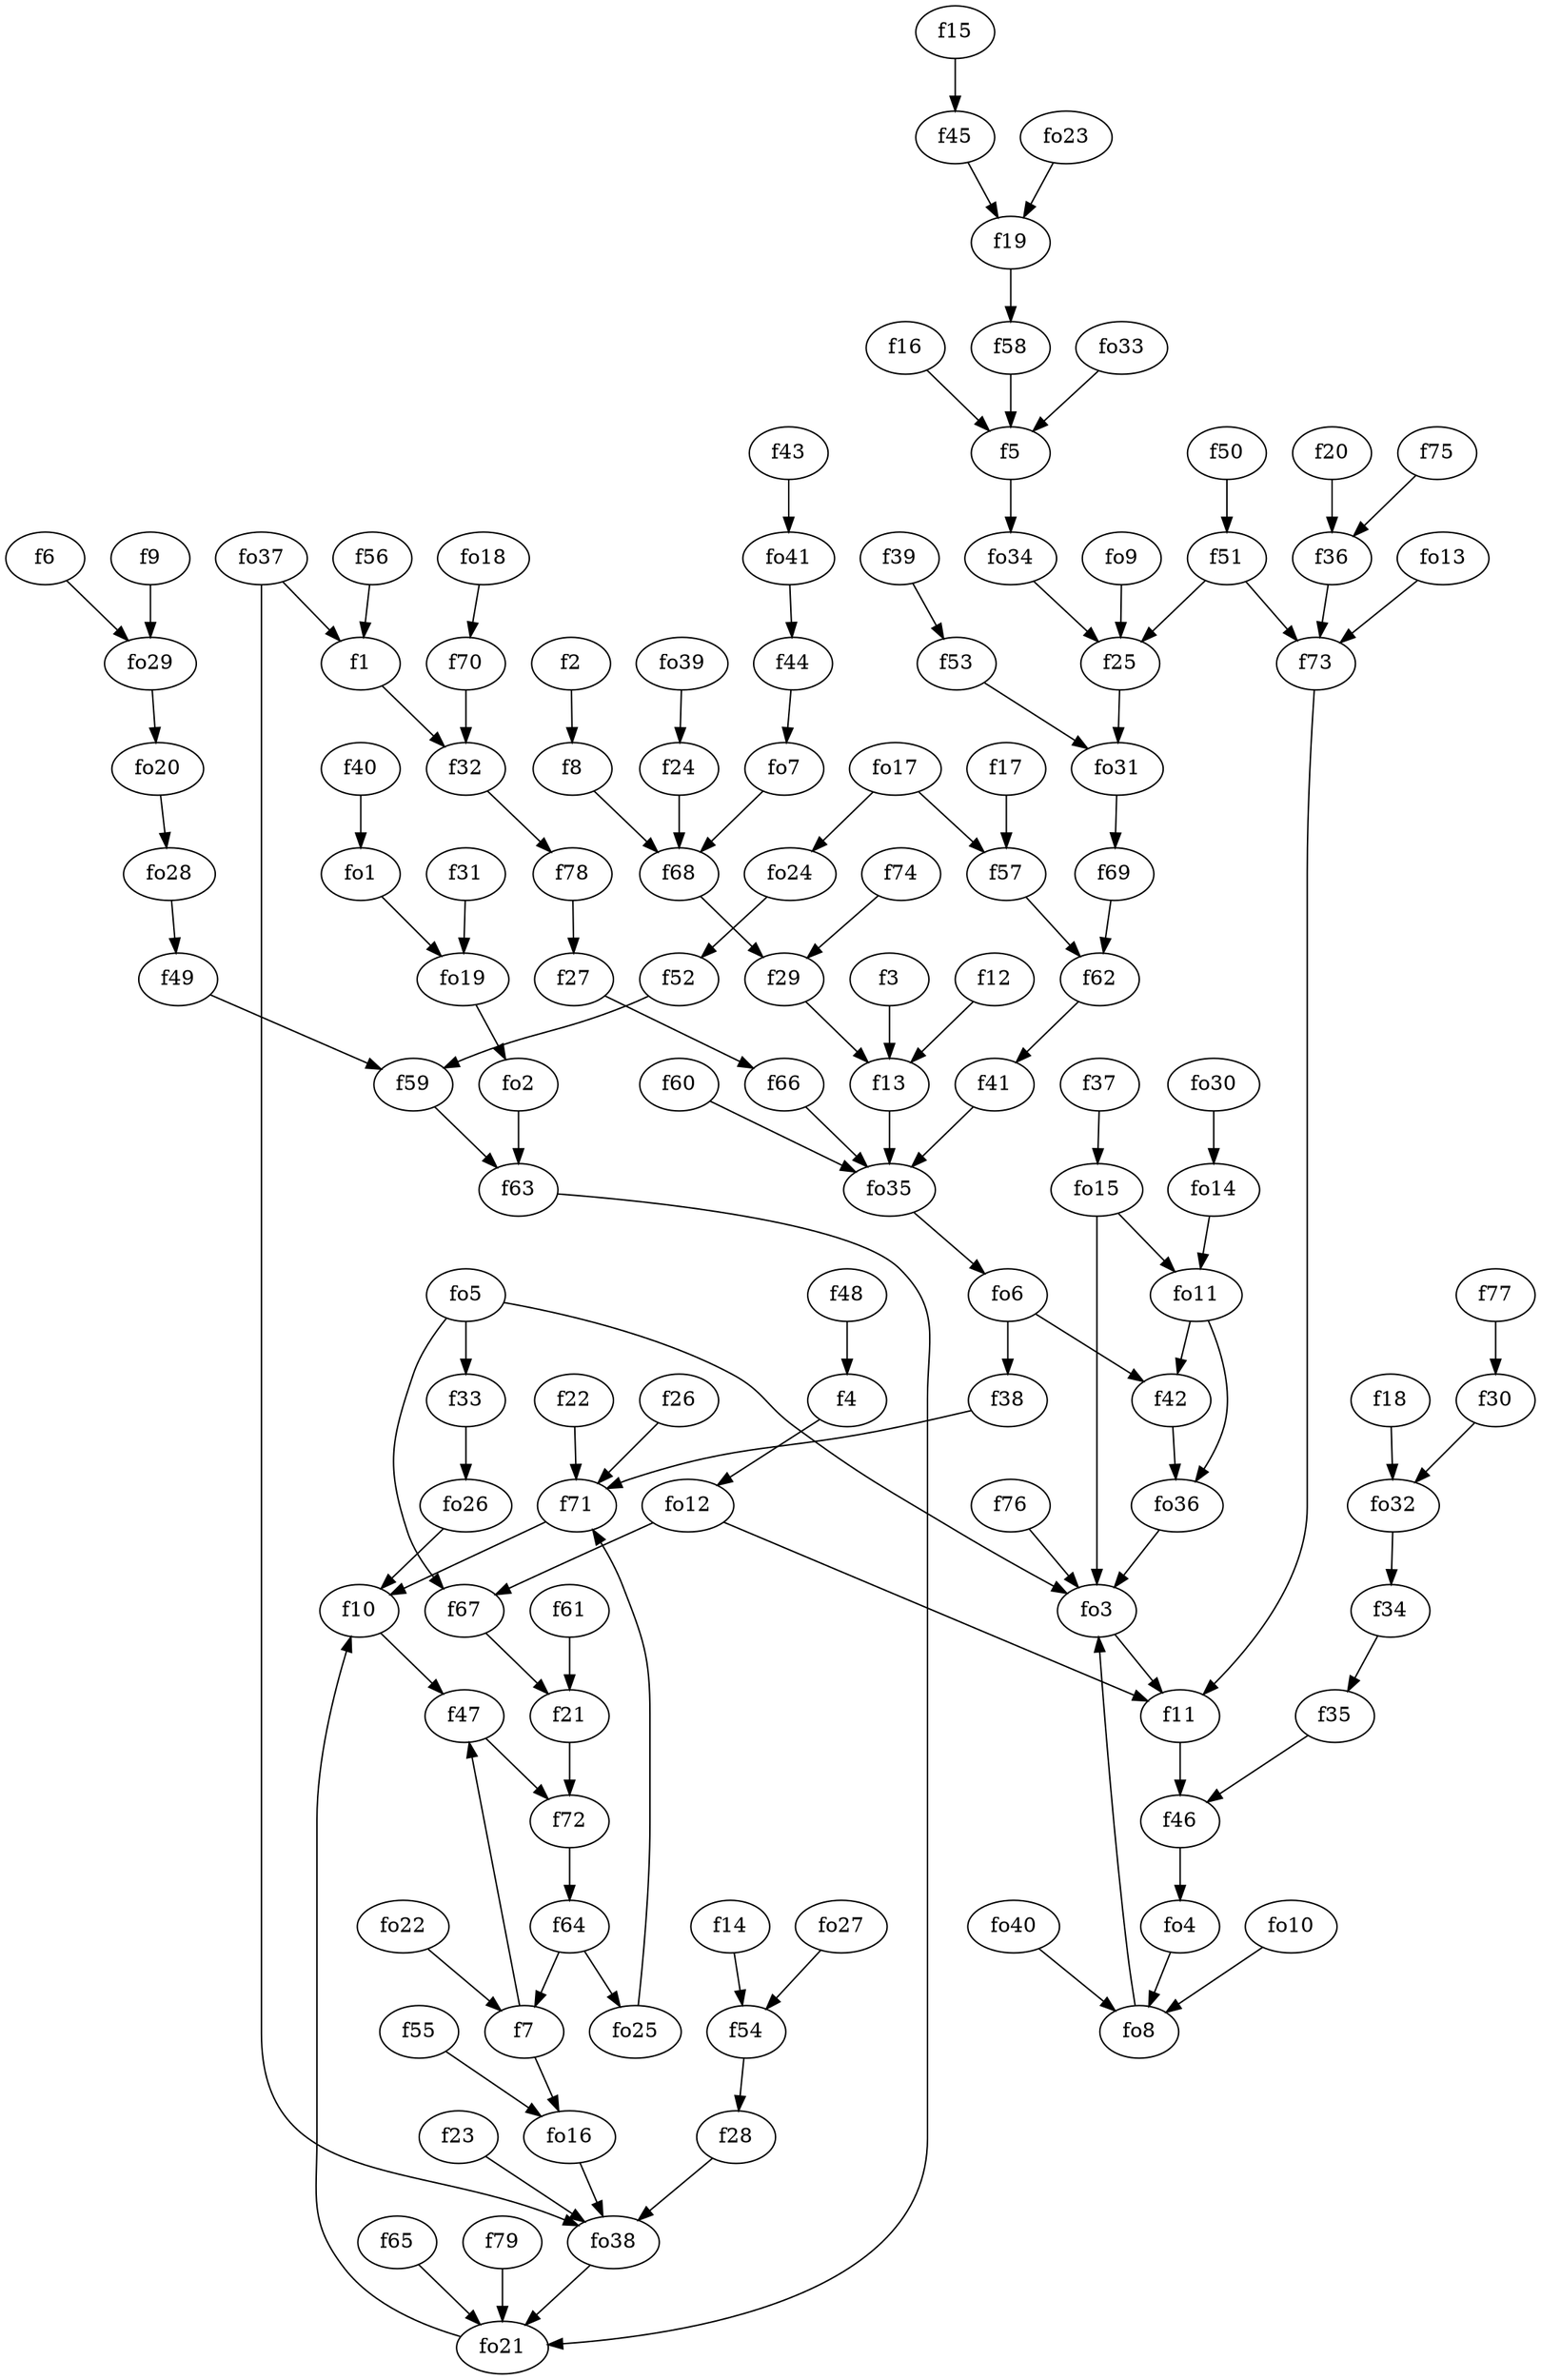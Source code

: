 strict digraph  {
f1;
f2;
f3;
f4;
f5;
f6;
f7;
f8;
f9;
f10;
f11;
f12;
f13;
f14;
f15;
f16;
f17;
f18;
f19;
f20;
f21;
f22;
f23;
f24;
f25;
f26;
f27;
f28;
f29;
f30;
f31;
f32;
f33;
f34;
f35;
f36;
f37;
f38;
f39;
f40;
f41;
f42;
f43;
f44;
f45;
f46;
f47;
f48;
f49;
f50;
f51;
f52;
f53;
f54;
f55;
f56;
f57;
f58;
f59;
f60;
f61;
f62;
f63;
f64;
f65;
f66;
f67;
f68;
f69;
f70;
f71;
f72;
f73;
f74;
f75;
f76;
f77;
f78;
f79;
fo1;
fo2;
fo3;
fo4;
fo5;
fo6;
fo7;
fo8;
fo9;
fo10;
fo11;
fo12;
fo13;
fo14;
fo15;
fo16;
fo17;
fo18;
fo19;
fo20;
fo21;
fo22;
fo23;
fo24;
fo25;
fo26;
fo27;
fo28;
fo29;
fo30;
fo31;
fo32;
fo33;
fo34;
fo35;
fo36;
fo37;
fo38;
fo39;
fo40;
fo41;
f1 -> f32  [weight=2];
f2 -> f8  [weight=2];
f3 -> f13  [weight=2];
f4 -> fo12  [weight=2];
f5 -> fo34  [weight=2];
f6 -> fo29  [weight=2];
f7 -> fo16  [weight=2];
f7 -> f47  [weight=2];
f8 -> f68  [weight=2];
f9 -> fo29  [weight=2];
f10 -> f47  [weight=2];
f11 -> f46  [weight=2];
f12 -> f13  [weight=2];
f13 -> fo35  [weight=2];
f14 -> f54  [weight=2];
f15 -> f45  [weight=2];
f16 -> f5  [weight=2];
f17 -> f57  [weight=2];
f18 -> fo32  [weight=2];
f19 -> f58  [weight=2];
f20 -> f36  [weight=2];
f21 -> f72  [weight=2];
f22 -> f71  [weight=2];
f23 -> fo38  [weight=2];
f24 -> f68  [weight=2];
f25 -> fo31  [weight=2];
f26 -> f71  [weight=2];
f27 -> f66  [weight=2];
f28 -> fo38  [weight=2];
f29 -> f13  [weight=2];
f30 -> fo32  [weight=2];
f31 -> fo19  [weight=2];
f32 -> f78  [weight=2];
f33 -> fo26  [weight=2];
f34 -> f35  [weight=2];
f35 -> f46  [weight=2];
f36 -> f73  [weight=2];
f37 -> fo15  [weight=2];
f38 -> f71  [weight=2];
f39 -> f53  [weight=2];
f40 -> fo1  [weight=2];
f41 -> fo35  [weight=2];
f42 -> fo36  [weight=2];
f43 -> fo41  [weight=2];
f44 -> fo7  [weight=2];
f45 -> f19  [weight=2];
f46 -> fo4  [weight=2];
f47 -> f72  [weight=2];
f48 -> f4  [weight=2];
f49 -> f59  [weight=2];
f50 -> f51  [weight=2];
f51 -> f73  [weight=2];
f51 -> f25  [weight=2];
f52 -> f59  [weight=2];
f53 -> fo31  [weight=2];
f54 -> f28  [weight=2];
f55 -> fo16  [weight=2];
f56 -> f1  [weight=2];
f57 -> f62  [weight=2];
f58 -> f5  [weight=2];
f59 -> f63  [weight=2];
f60 -> fo35  [weight=2];
f61 -> f21  [weight=2];
f62 -> f41  [weight=2];
f63 -> fo21  [weight=2];
f64 -> f7  [weight=2];
f64 -> fo25  [weight=2];
f65 -> fo21  [weight=2];
f66 -> fo35  [weight=2];
f67 -> f21  [weight=2];
f68 -> f29  [weight=2];
f69 -> f62  [weight=2];
f70 -> f32  [weight=2];
f71 -> f10  [weight=2];
f72 -> f64  [weight=2];
f73 -> f11  [weight=2];
f74 -> f29  [weight=2];
f75 -> f36  [weight=2];
f76 -> fo3  [weight=2];
f77 -> f30  [weight=2];
f78 -> f27  [weight=2];
f79 -> fo21  [weight=2];
fo1 -> fo19  [weight=2];
fo2 -> f63  [weight=2];
fo3 -> f11  [weight=2];
fo4 -> fo8  [weight=2];
fo5 -> f33  [weight=2];
fo5 -> fo3  [weight=2];
fo5 -> f67  [weight=2];
fo6 -> f42  [weight=2];
fo6 -> f38  [weight=2];
fo7 -> f68  [weight=2];
fo8 -> fo3  [weight=2];
fo9 -> f25  [weight=2];
fo10 -> fo8  [weight=2];
fo11 -> fo36  [weight=2];
fo11 -> f42  [weight=2];
fo12 -> f11  [weight=2];
fo12 -> f67  [weight=2];
fo13 -> f73  [weight=2];
fo14 -> fo11  [weight=2];
fo15 -> fo11  [weight=2];
fo15 -> fo3  [weight=2];
fo16 -> fo38  [weight=2];
fo17 -> fo24  [weight=2];
fo17 -> f57  [weight=2];
fo18 -> f70  [weight=2];
fo19 -> fo2  [weight=2];
fo20 -> fo28  [weight=2];
fo21 -> f10  [weight=2];
fo22 -> f7  [weight=2];
fo23 -> f19  [weight=2];
fo24 -> f52  [weight=2];
fo25 -> f71  [weight=2];
fo26 -> f10  [weight=2];
fo27 -> f54  [weight=2];
fo28 -> f49  [weight=2];
fo29 -> fo20  [weight=2];
fo30 -> fo14  [weight=2];
fo31 -> f69  [weight=2];
fo32 -> f34  [weight=2];
fo33 -> f5  [weight=2];
fo34 -> f25  [weight=2];
fo35 -> fo6  [weight=2];
fo36 -> fo3  [weight=2];
fo37 -> fo38  [weight=2];
fo37 -> f1  [weight=2];
fo38 -> fo21  [weight=2];
fo39 -> f24  [weight=2];
fo40 -> fo8  [weight=2];
fo41 -> f44  [weight=2];
}
